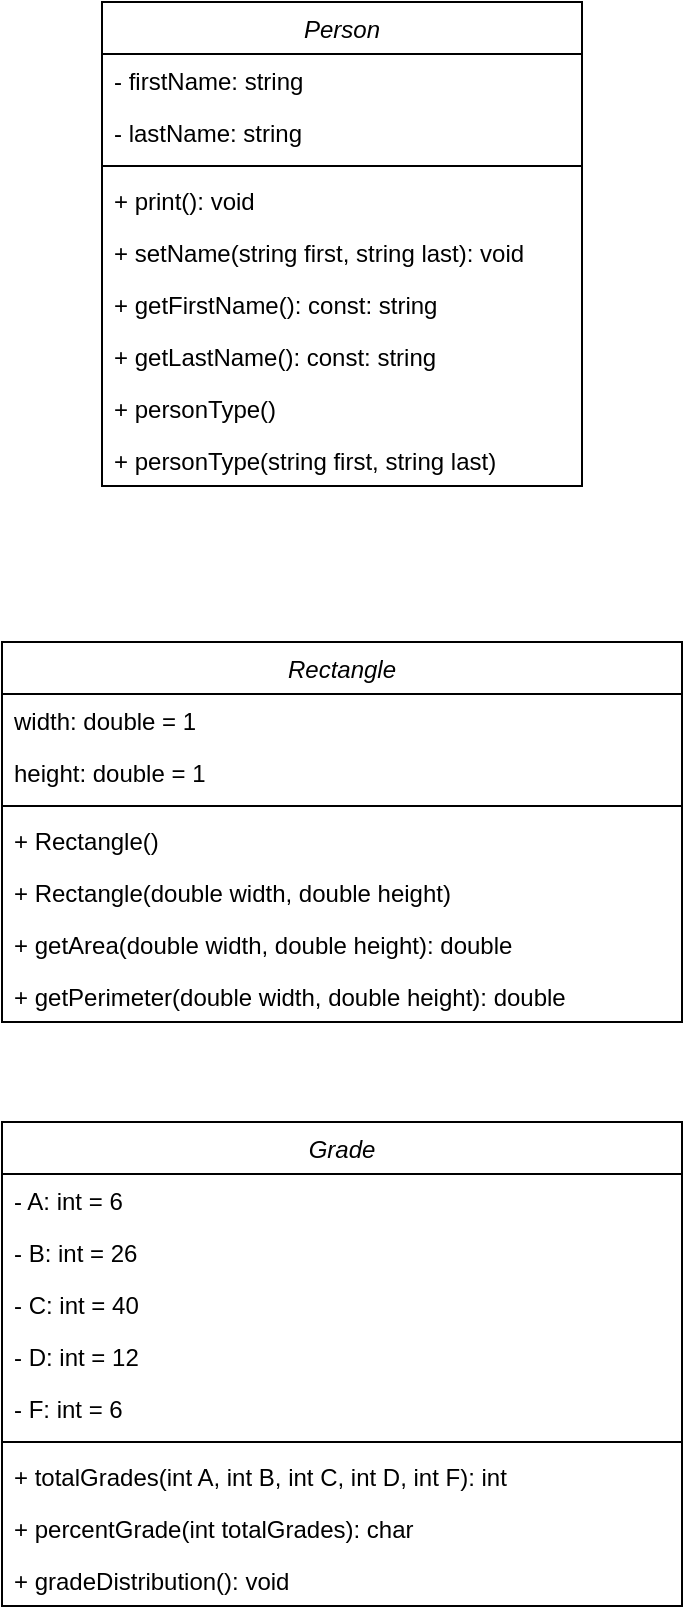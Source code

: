 <mxfile version="21.8.2" type="github">
  <diagram id="C5RBs43oDa-KdzZeNtuy" name="Page-1">
    <mxGraphModel dx="549" dy="658" grid="1" gridSize="10" guides="1" tooltips="1" connect="1" arrows="1" fold="1" page="1" pageScale="1" pageWidth="827" pageHeight="1169" math="0" shadow="0">
      <root>
        <mxCell id="WIyWlLk6GJQsqaUBKTNV-0" />
        <mxCell id="WIyWlLk6GJQsqaUBKTNV-1" parent="WIyWlLk6GJQsqaUBKTNV-0" />
        <mxCell id="zkfFHV4jXpPFQw0GAbJ--0" value="Person" style="swimlane;fontStyle=2;align=center;verticalAlign=top;childLayout=stackLayout;horizontal=1;startSize=26;horizontalStack=0;resizeParent=1;resizeLast=0;collapsible=1;marginBottom=0;rounded=0;shadow=0;strokeWidth=1;" parent="WIyWlLk6GJQsqaUBKTNV-1" vertex="1">
          <mxGeometry x="200" y="110" width="240" height="242" as="geometry">
            <mxRectangle x="230" y="140" width="160" height="26" as="alternateBounds" />
          </mxGeometry>
        </mxCell>
        <mxCell id="zkfFHV4jXpPFQw0GAbJ--1" value="- firstName: string" style="text;align=left;verticalAlign=top;spacingLeft=4;spacingRight=4;overflow=hidden;rotatable=0;points=[[0,0.5],[1,0.5]];portConstraint=eastwest;" parent="zkfFHV4jXpPFQw0GAbJ--0" vertex="1">
          <mxGeometry y="26" width="240" height="26" as="geometry" />
        </mxCell>
        <mxCell id="zkfFHV4jXpPFQw0GAbJ--2" value="- lastName: string" style="text;align=left;verticalAlign=top;spacingLeft=4;spacingRight=4;overflow=hidden;rotatable=0;points=[[0,0.5],[1,0.5]];portConstraint=eastwest;rounded=0;shadow=0;html=0;" parent="zkfFHV4jXpPFQw0GAbJ--0" vertex="1">
          <mxGeometry y="52" width="240" height="26" as="geometry" />
        </mxCell>
        <mxCell id="zkfFHV4jXpPFQw0GAbJ--4" value="" style="line;html=1;strokeWidth=1;align=left;verticalAlign=middle;spacingTop=-1;spacingLeft=3;spacingRight=3;rotatable=0;labelPosition=right;points=[];portConstraint=eastwest;" parent="zkfFHV4jXpPFQw0GAbJ--0" vertex="1">
          <mxGeometry y="78" width="240" height="8" as="geometry" />
        </mxCell>
        <mxCell id="zkfFHV4jXpPFQw0GAbJ--5" value="+ print(): void" style="text;align=left;verticalAlign=top;spacingLeft=4;spacingRight=4;overflow=hidden;rotatable=0;points=[[0,0.5],[1,0.5]];portConstraint=eastwest;" parent="zkfFHV4jXpPFQw0GAbJ--0" vertex="1">
          <mxGeometry y="86" width="240" height="26" as="geometry" />
        </mxCell>
        <mxCell id="JkdZALtPlWqIw-WNHbWa-12" value="+ setName(string first, string last): void" style="text;align=left;verticalAlign=top;spacingLeft=4;spacingRight=4;overflow=hidden;rotatable=0;points=[[0,0.5],[1,0.5]];portConstraint=eastwest;" vertex="1" parent="zkfFHV4jXpPFQw0GAbJ--0">
          <mxGeometry y="112" width="240" height="26" as="geometry" />
        </mxCell>
        <mxCell id="JkdZALtPlWqIw-WNHbWa-8" value="+ getFirstName(): const: string" style="text;align=left;verticalAlign=top;spacingLeft=4;spacingRight=4;overflow=hidden;rotatable=0;points=[[0,0.5],[1,0.5]];portConstraint=eastwest;" vertex="1" parent="zkfFHV4jXpPFQw0GAbJ--0">
          <mxGeometry y="138" width="240" height="26" as="geometry" />
        </mxCell>
        <mxCell id="JkdZALtPlWqIw-WNHbWa-9" value="+ getLastName(): const: string" style="text;align=left;verticalAlign=top;spacingLeft=4;spacingRight=4;overflow=hidden;rotatable=0;points=[[0,0.5],[1,0.5]];portConstraint=eastwest;" vertex="1" parent="zkfFHV4jXpPFQw0GAbJ--0">
          <mxGeometry y="164" width="240" height="26" as="geometry" />
        </mxCell>
        <mxCell id="JkdZALtPlWqIw-WNHbWa-10" value="+ personType()" style="text;align=left;verticalAlign=top;spacingLeft=4;spacingRight=4;overflow=hidden;rotatable=0;points=[[0,0.5],[1,0.5]];portConstraint=eastwest;" vertex="1" parent="zkfFHV4jXpPFQw0GAbJ--0">
          <mxGeometry y="190" width="240" height="26" as="geometry" />
        </mxCell>
        <mxCell id="JkdZALtPlWqIw-WNHbWa-11" value="+ personType(string first, string last)" style="text;align=left;verticalAlign=top;spacingLeft=4;spacingRight=4;overflow=hidden;rotatable=0;points=[[0,0.5],[1,0.5]];portConstraint=eastwest;" vertex="1" parent="zkfFHV4jXpPFQw0GAbJ--0">
          <mxGeometry y="216" width="240" height="26" as="geometry" />
        </mxCell>
        <mxCell id="JkdZALtPlWqIw-WNHbWa-13" value="Rectangle" style="swimlane;fontStyle=2;align=center;verticalAlign=top;childLayout=stackLayout;horizontal=1;startSize=26;horizontalStack=0;resizeParent=1;resizeLast=0;collapsible=1;marginBottom=0;rounded=0;shadow=0;strokeWidth=1;fillStyle=auto;" vertex="1" parent="WIyWlLk6GJQsqaUBKTNV-1">
          <mxGeometry x="150" y="430" width="340" height="190" as="geometry">
            <mxRectangle x="230" y="140" width="160" height="26" as="alternateBounds" />
          </mxGeometry>
        </mxCell>
        <mxCell id="JkdZALtPlWqIw-WNHbWa-14" value="width: double = 1" style="text;align=left;verticalAlign=top;spacingLeft=4;spacingRight=4;overflow=hidden;rotatable=0;points=[[0,0.5],[1,0.5]];portConstraint=eastwest;" vertex="1" parent="JkdZALtPlWqIw-WNHbWa-13">
          <mxGeometry y="26" width="340" height="26" as="geometry" />
        </mxCell>
        <mxCell id="JkdZALtPlWqIw-WNHbWa-15" value="height: double = 1" style="text;align=left;verticalAlign=top;spacingLeft=4;spacingRight=4;overflow=hidden;rotatable=0;points=[[0,0.5],[1,0.5]];portConstraint=eastwest;rounded=0;shadow=0;html=0;" vertex="1" parent="JkdZALtPlWqIw-WNHbWa-13">
          <mxGeometry y="52" width="340" height="26" as="geometry" />
        </mxCell>
        <mxCell id="JkdZALtPlWqIw-WNHbWa-16" value="" style="line;html=1;strokeWidth=1;align=left;verticalAlign=middle;spacingTop=-1;spacingLeft=3;spacingRight=3;rotatable=0;labelPosition=right;points=[];portConstraint=eastwest;" vertex="1" parent="JkdZALtPlWqIw-WNHbWa-13">
          <mxGeometry y="78" width="340" height="8" as="geometry" />
        </mxCell>
        <mxCell id="JkdZALtPlWqIw-WNHbWa-17" value="+ Rectangle()" style="text;align=left;verticalAlign=top;spacingLeft=4;spacingRight=4;overflow=hidden;rotatable=0;points=[[0,0.5],[1,0.5]];portConstraint=eastwest;" vertex="1" parent="JkdZALtPlWqIw-WNHbWa-13">
          <mxGeometry y="86" width="340" height="26" as="geometry" />
        </mxCell>
        <mxCell id="JkdZALtPlWqIw-WNHbWa-18" value="+ Rectangle(double width, double height)" style="text;align=left;verticalAlign=top;spacingLeft=4;spacingRight=4;overflow=hidden;rotatable=0;points=[[0,0.5],[1,0.5]];portConstraint=eastwest;" vertex="1" parent="JkdZALtPlWqIw-WNHbWa-13">
          <mxGeometry y="112" width="340" height="26" as="geometry" />
        </mxCell>
        <mxCell id="JkdZALtPlWqIw-WNHbWa-19" value="+ getArea(double width, double height): double" style="text;align=left;verticalAlign=top;spacingLeft=4;spacingRight=4;overflow=hidden;rotatable=0;points=[[0,0.5],[1,0.5]];portConstraint=eastwest;" vertex="1" parent="JkdZALtPlWqIw-WNHbWa-13">
          <mxGeometry y="138" width="340" height="26" as="geometry" />
        </mxCell>
        <mxCell id="JkdZALtPlWqIw-WNHbWa-23" value="+ getPerimeter(double width, double height): double" style="text;align=left;verticalAlign=top;spacingLeft=4;spacingRight=4;overflow=hidden;rotatable=0;points=[[0,0.5],[1,0.5]];portConstraint=eastwest;" vertex="1" parent="JkdZALtPlWqIw-WNHbWa-13">
          <mxGeometry y="164" width="340" height="26" as="geometry" />
        </mxCell>
        <mxCell id="JkdZALtPlWqIw-WNHbWa-25" value="Grade" style="swimlane;fontStyle=2;align=center;verticalAlign=top;childLayout=stackLayout;horizontal=1;startSize=26;horizontalStack=0;resizeParent=1;resizeLast=0;collapsible=1;marginBottom=0;rounded=0;shadow=0;strokeWidth=1;fillStyle=auto;" vertex="1" parent="WIyWlLk6GJQsqaUBKTNV-1">
          <mxGeometry x="150" y="670" width="340" height="242" as="geometry">
            <mxRectangle x="230" y="140" width="160" height="26" as="alternateBounds" />
          </mxGeometry>
        </mxCell>
        <mxCell id="JkdZALtPlWqIw-WNHbWa-26" value="- A: int = 6" style="text;align=left;verticalAlign=top;spacingLeft=4;spacingRight=4;overflow=hidden;rotatable=0;points=[[0,0.5],[1,0.5]];portConstraint=eastwest;" vertex="1" parent="JkdZALtPlWqIw-WNHbWa-25">
          <mxGeometry y="26" width="340" height="26" as="geometry" />
        </mxCell>
        <mxCell id="JkdZALtPlWqIw-WNHbWa-33" value="- B: int = 26" style="text;align=left;verticalAlign=top;spacingLeft=4;spacingRight=4;overflow=hidden;rotatable=0;points=[[0,0.5],[1,0.5]];portConstraint=eastwest;" vertex="1" parent="JkdZALtPlWqIw-WNHbWa-25">
          <mxGeometry y="52" width="340" height="26" as="geometry" />
        </mxCell>
        <mxCell id="JkdZALtPlWqIw-WNHbWa-34" value="- C: int = 40" style="text;align=left;verticalAlign=top;spacingLeft=4;spacingRight=4;overflow=hidden;rotatable=0;points=[[0,0.5],[1,0.5]];portConstraint=eastwest;" vertex="1" parent="JkdZALtPlWqIw-WNHbWa-25">
          <mxGeometry y="78" width="340" height="26" as="geometry" />
        </mxCell>
        <mxCell id="JkdZALtPlWqIw-WNHbWa-27" value="- D: int = 12" style="text;align=left;verticalAlign=top;spacingLeft=4;spacingRight=4;overflow=hidden;rotatable=0;points=[[0,0.5],[1,0.5]];portConstraint=eastwest;rounded=0;shadow=0;html=0;" vertex="1" parent="JkdZALtPlWqIw-WNHbWa-25">
          <mxGeometry y="104" width="340" height="26" as="geometry" />
        </mxCell>
        <mxCell id="JkdZALtPlWqIw-WNHbWa-35" value="- F: int = 6" style="text;align=left;verticalAlign=top;spacingLeft=4;spacingRight=4;overflow=hidden;rotatable=0;points=[[0,0.5],[1,0.5]];portConstraint=eastwest;" vertex="1" parent="JkdZALtPlWqIw-WNHbWa-25">
          <mxGeometry y="130" width="340" height="26" as="geometry" />
        </mxCell>
        <mxCell id="JkdZALtPlWqIw-WNHbWa-28" value="" style="line;html=1;strokeWidth=1;align=left;verticalAlign=middle;spacingTop=-1;spacingLeft=3;spacingRight=3;rotatable=0;labelPosition=right;points=[];portConstraint=eastwest;" vertex="1" parent="JkdZALtPlWqIw-WNHbWa-25">
          <mxGeometry y="156" width="340" height="8" as="geometry" />
        </mxCell>
        <mxCell id="JkdZALtPlWqIw-WNHbWa-29" value="+ totalGrades(int A, int B, int C, int D, int F): int" style="text;align=left;verticalAlign=top;spacingLeft=4;spacingRight=4;overflow=hidden;rotatable=0;points=[[0,0.5],[1,0.5]];portConstraint=eastwest;" vertex="1" parent="JkdZALtPlWqIw-WNHbWa-25">
          <mxGeometry y="164" width="340" height="26" as="geometry" />
        </mxCell>
        <mxCell id="JkdZALtPlWqIw-WNHbWa-30" value="+ percentGrade(int totalGrades): char" style="text;align=left;verticalAlign=top;spacingLeft=4;spacingRight=4;overflow=hidden;rotatable=0;points=[[0,0.5],[1,0.5]];portConstraint=eastwest;" vertex="1" parent="JkdZALtPlWqIw-WNHbWa-25">
          <mxGeometry y="190" width="340" height="26" as="geometry" />
        </mxCell>
        <mxCell id="JkdZALtPlWqIw-WNHbWa-31" value="+ gradeDistribution(): void" style="text;align=left;verticalAlign=top;spacingLeft=4;spacingRight=4;overflow=hidden;rotatable=0;points=[[0,0.5],[1,0.5]];portConstraint=eastwest;" vertex="1" parent="JkdZALtPlWqIw-WNHbWa-25">
          <mxGeometry y="216" width="340" height="26" as="geometry" />
        </mxCell>
      </root>
    </mxGraphModel>
  </diagram>
</mxfile>
